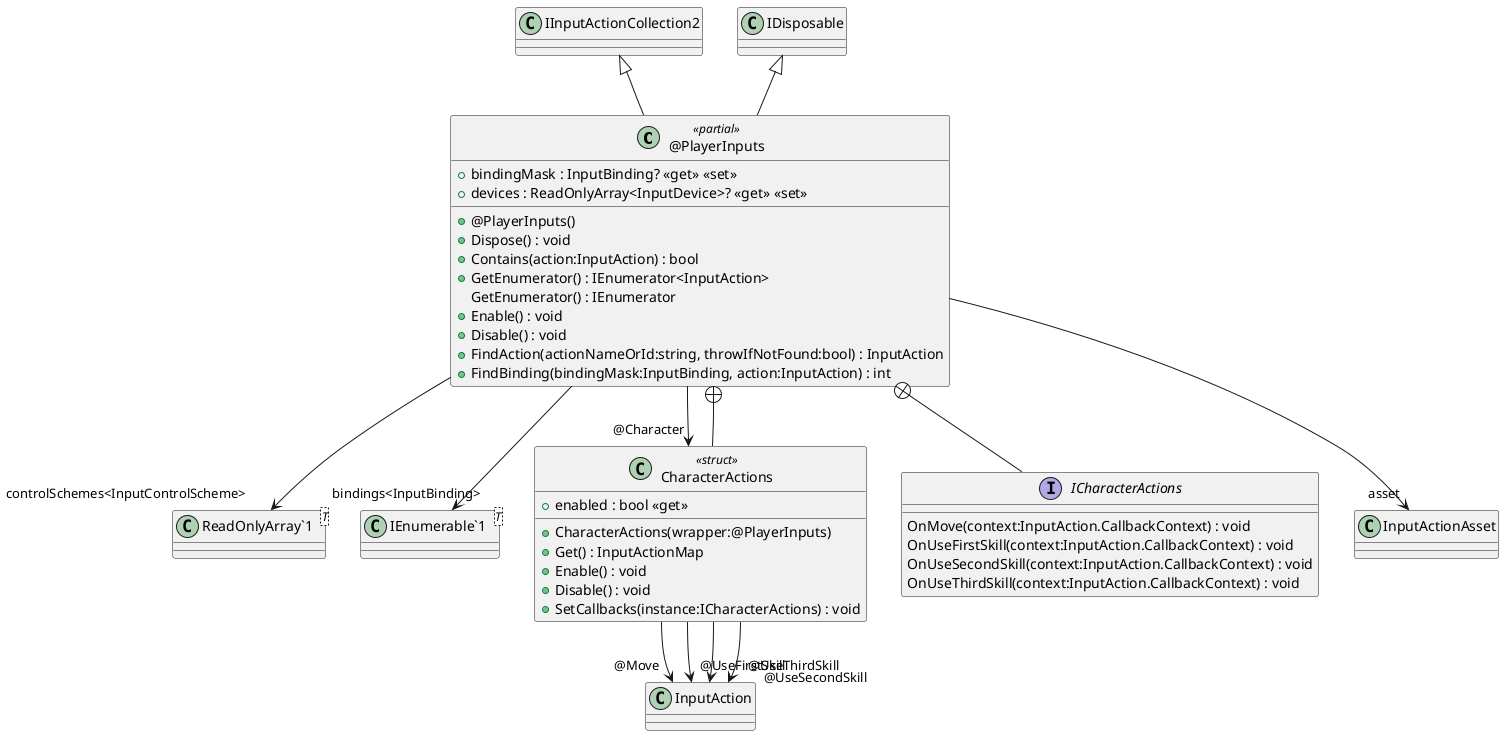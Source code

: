 @startuml
class "@PlayerInputs" <<partial>> {
    + @PlayerInputs()
    + Dispose() : void
    + bindingMask : InputBinding? <<get>> <<set>>
    + devices : ReadOnlyArray<InputDevice>? <<get>> <<set>>
    + Contains(action:InputAction) : bool
    + GetEnumerator() : IEnumerator<InputAction>
    GetEnumerator() : IEnumerator
    + Enable() : void
    + Disable() : void
    + FindAction(actionNameOrId:string, throwIfNotFound:bool) : InputAction
    + FindBinding(bindingMask:InputBinding, action:InputAction) : int
}
class "ReadOnlyArray`1"<T> {
}
class "IEnumerable`1"<T> {
}
class CharacterActions <<struct>> {
    + CharacterActions(wrapper:@PlayerInputs)
    + Get() : InputActionMap
    + Enable() : void
    + Disable() : void
    + enabled : bool <<get>>
    + SetCallbacks(instance:ICharacterActions) : void
}
interface ICharacterActions {
    OnMove(context:InputAction.CallbackContext) : void
    OnUseFirstSkill(context:InputAction.CallbackContext) : void
    OnUseSecondSkill(context:InputAction.CallbackContext) : void
    OnUseThirdSkill(context:InputAction.CallbackContext) : void
}
IInputActionCollection2 <|-- "@PlayerInputs"
IDisposable <|-- "@PlayerInputs"
"@PlayerInputs" --> "asset" InputActionAsset
"@PlayerInputs" --> "controlSchemes<InputControlScheme>" "ReadOnlyArray`1"
"@PlayerInputs" --> "bindings<InputBinding>" "IEnumerable`1"
"@PlayerInputs" --> "@Character" CharacterActions
"@PlayerInputs" +-- CharacterActions
CharacterActions --> "@Move" InputAction
CharacterActions --> "@UseFirstSkill" InputAction
CharacterActions --> "@UseSecondSkill" InputAction
CharacterActions --> "@UseThirdSkill" InputAction
"@PlayerInputs" +-- ICharacterActions
@enduml
